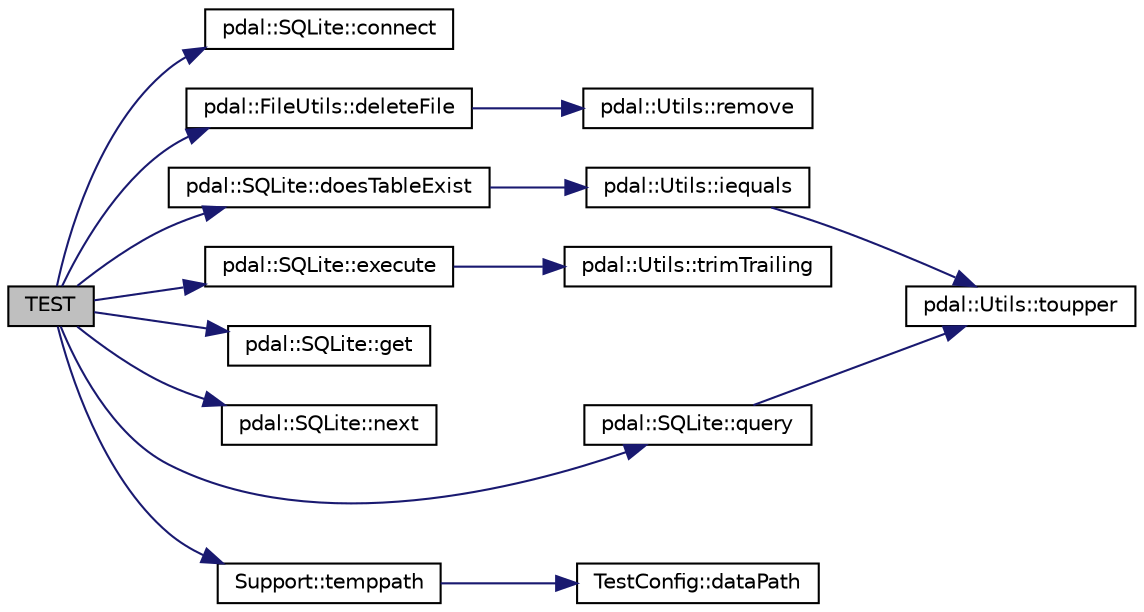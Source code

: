 digraph "TEST"
{
  edge [fontname="Helvetica",fontsize="10",labelfontname="Helvetica",labelfontsize="10"];
  node [fontname="Helvetica",fontsize="10",shape=record];
  rankdir="LR";
  Node1 [label="TEST",height=0.2,width=0.4,color="black", fillcolor="grey75", style="filled", fontcolor="black"];
  Node1 -> Node2 [color="midnightblue",fontsize="10",style="solid",fontname="Helvetica"];
  Node2 [label="pdal::SQLite::connect",height=0.2,width=0.4,color="black", fillcolor="white", style="filled",URL="$classpdal_1_1SQLite.html#a7b98805596d2f182370922af3b0ae1b5"];
  Node1 -> Node3 [color="midnightblue",fontsize="10",style="solid",fontname="Helvetica"];
  Node3 [label="pdal::FileUtils::deleteFile",height=0.2,width=0.4,color="black", fillcolor="white", style="filled",URL="$namespacepdal_1_1FileUtils.html#a9147ba0dbb2789edbd17feb104b00532"];
  Node3 -> Node4 [color="midnightblue",fontsize="10",style="solid",fontname="Helvetica"];
  Node4 [label="pdal::Utils::remove",height=0.2,width=0.4,color="black", fillcolor="white", style="filled",URL="$namespacepdal_1_1Utils.html#ad875f14218020d7d4d10803f5a115bdb"];
  Node1 -> Node5 [color="midnightblue",fontsize="10",style="solid",fontname="Helvetica"];
  Node5 [label="pdal::SQLite::doesTableExist",height=0.2,width=0.4,color="black", fillcolor="white", style="filled",URL="$classpdal_1_1SQLite.html#aa6fd0488012f907066989629e43205c9"];
  Node5 -> Node6 [color="midnightblue",fontsize="10",style="solid",fontname="Helvetica"];
  Node6 [label="pdal::Utils::iequals",height=0.2,width=0.4,color="black", fillcolor="white", style="filled",URL="$namespacepdal_1_1Utils.html#acb34cb790a22dbce1a05582ba4917566"];
  Node6 -> Node7 [color="midnightblue",fontsize="10",style="solid",fontname="Helvetica"];
  Node7 [label="pdal::Utils::toupper",height=0.2,width=0.4,color="black", fillcolor="white", style="filled",URL="$namespacepdal_1_1Utils.html#a28e3e2faff94b20f9908e77bc54ed983"];
  Node1 -> Node8 [color="midnightblue",fontsize="10",style="solid",fontname="Helvetica"];
  Node8 [label="pdal::SQLite::execute",height=0.2,width=0.4,color="black", fillcolor="white", style="filled",URL="$classpdal_1_1SQLite.html#a59336b8d32c097a99c6b38de8786fb6c"];
  Node8 -> Node9 [color="midnightblue",fontsize="10",style="solid",fontname="Helvetica"];
  Node9 [label="pdal::Utils::trimTrailing",height=0.2,width=0.4,color="black", fillcolor="white", style="filled",URL="$namespacepdal_1_1Utils.html#afed0ad4146baafd1973c85e1508ade73"];
  Node1 -> Node10 [color="midnightblue",fontsize="10",style="solid",fontname="Helvetica"];
  Node10 [label="pdal::SQLite::get",height=0.2,width=0.4,color="black", fillcolor="white", style="filled",URL="$classpdal_1_1SQLite.html#a45029783a06cf4d455673f1e05090c94"];
  Node1 -> Node11 [color="midnightblue",fontsize="10",style="solid",fontname="Helvetica"];
  Node11 [label="pdal::SQLite::next",height=0.2,width=0.4,color="black", fillcolor="white", style="filled",URL="$classpdal_1_1SQLite.html#a7c48b19827bf02173d4da1e61affe4dc"];
  Node1 -> Node12 [color="midnightblue",fontsize="10",style="solid",fontname="Helvetica"];
  Node12 [label="pdal::SQLite::query",height=0.2,width=0.4,color="black", fillcolor="white", style="filled",URL="$classpdal_1_1SQLite.html#ae9c5ece7e8910d31f306db7f547762ef"];
  Node12 -> Node7 [color="midnightblue",fontsize="10",style="solid",fontname="Helvetica"];
  Node1 -> Node13 [color="midnightblue",fontsize="10",style="solid",fontname="Helvetica"];
  Node13 [label="Support::temppath",height=0.2,width=0.4,color="black", fillcolor="white", style="filled",URL="$classSupport.html#a987d7adce1636b5852ff41a1d34d37bd"];
  Node13 -> Node14 [color="midnightblue",fontsize="10",style="solid",fontname="Helvetica"];
  Node14 [label="TestConfig::dataPath",height=0.2,width=0.4,color="black", fillcolor="white", style="filled",URL="$namespaceTestConfig.html#a0e622015f0610c2cfcbb3739b972d877"];
}
